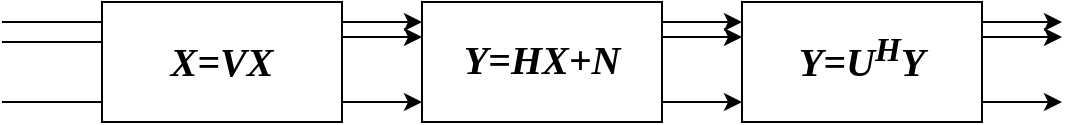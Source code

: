 <mxfile version="17.4.6" type="github">
  <diagram id="pxdK78OujvH3wuHM1DEY" name="Page-1">
    <mxGraphModel dx="716" dy="377" grid="1" gridSize="10" guides="1" tooltips="1" connect="1" arrows="1" fold="1" page="1" pageScale="1" pageWidth="827" pageHeight="1169" math="0" shadow="0">
      <root>
        <mxCell id="0" />
        <mxCell id="1" parent="0" />
        <mxCell id="coa34Xsyf27S1aQ8bCPp-1" value="" style="rounded=0;whiteSpace=wrap;html=1;" vertex="1" parent="1">
          <mxGeometry x="130" y="230" width="120" height="60" as="geometry" />
        </mxCell>
        <mxCell id="coa34Xsyf27S1aQ8bCPp-2" value="&lt;h2&gt;&lt;font style=&quot;font-size: 20px&quot;&gt;X=VX&lt;/font&gt;&lt;/h2&gt;" style="text;html=1;strokeColor=none;fillColor=none;align=center;verticalAlign=middle;whiteSpace=wrap;rounded=0;fontFamily=Times New Roman;fontStyle=3;fontSize=12;" vertex="1" parent="1">
          <mxGeometry x="155" y="247.5" width="70" height="25" as="geometry" />
        </mxCell>
        <mxCell id="coa34Xsyf27S1aQ8bCPp-3" value="" style="endArrow=none;html=1;rounded=0;fontFamily=Times New Roman;fontSize=20;" edge="1" parent="1">
          <mxGeometry width="50" height="50" relative="1" as="geometry">
            <mxPoint x="80" y="240" as="sourcePoint" />
            <mxPoint x="130" y="240" as="targetPoint" />
          </mxGeometry>
        </mxCell>
        <mxCell id="coa34Xsyf27S1aQ8bCPp-4" value="" style="endArrow=none;html=1;rounded=0;fontFamily=Times New Roman;fontSize=20;" edge="1" parent="1">
          <mxGeometry width="50" height="50" relative="1" as="geometry">
            <mxPoint x="80" y="250" as="sourcePoint" />
            <mxPoint x="130" y="250" as="targetPoint" />
          </mxGeometry>
        </mxCell>
        <mxCell id="coa34Xsyf27S1aQ8bCPp-5" value="" style="endArrow=none;html=1;rounded=0;fontFamily=Times New Roman;fontSize=20;" edge="1" parent="1">
          <mxGeometry width="50" height="50" relative="1" as="geometry">
            <mxPoint x="80" y="280" as="sourcePoint" />
            <mxPoint x="130" y="280" as="targetPoint" />
          </mxGeometry>
        </mxCell>
        <mxCell id="coa34Xsyf27S1aQ8bCPp-6" value="" style="rounded=0;whiteSpace=wrap;html=1;" vertex="1" parent="1">
          <mxGeometry x="290" y="230" width="120" height="60" as="geometry" />
        </mxCell>
        <mxCell id="coa34Xsyf27S1aQ8bCPp-7" value="&lt;i&gt;&lt;b&gt;Y=HX+N&lt;/b&gt;&lt;/i&gt;" style="text;html=1;strokeColor=none;fillColor=none;align=center;verticalAlign=middle;whiteSpace=wrap;rounded=0;fontFamily=Times New Roman;fontSize=20;" vertex="1" parent="1">
          <mxGeometry x="320" y="242.5" width="60" height="30" as="geometry" />
        </mxCell>
        <mxCell id="coa34Xsyf27S1aQ8bCPp-8" value="" style="endArrow=classic;html=1;rounded=0;fontFamily=Times New Roman;fontSize=20;" edge="1" parent="1">
          <mxGeometry width="50" height="50" relative="1" as="geometry">
            <mxPoint x="250" y="240" as="sourcePoint" />
            <mxPoint x="290" y="240" as="targetPoint" />
          </mxGeometry>
        </mxCell>
        <mxCell id="coa34Xsyf27S1aQ8bCPp-10" value="" style="endArrow=classic;html=1;rounded=0;fontFamily=Times New Roman;fontSize=20;" edge="1" parent="1">
          <mxGeometry width="50" height="50" relative="1" as="geometry">
            <mxPoint x="250" y="247.5" as="sourcePoint" />
            <mxPoint x="290" y="247.5" as="targetPoint" />
          </mxGeometry>
        </mxCell>
        <mxCell id="coa34Xsyf27S1aQ8bCPp-11" value="" style="endArrow=classic;html=1;rounded=0;fontFamily=Times New Roman;fontSize=20;" edge="1" parent="1">
          <mxGeometry width="50" height="50" relative="1" as="geometry">
            <mxPoint x="250" y="280" as="sourcePoint" />
            <mxPoint x="290" y="280" as="targetPoint" />
          </mxGeometry>
        </mxCell>
        <mxCell id="coa34Xsyf27S1aQ8bCPp-12" value="" style="rounded=0;whiteSpace=wrap;html=1;" vertex="1" parent="1">
          <mxGeometry x="450" y="230" width="120" height="60" as="geometry" />
        </mxCell>
        <mxCell id="coa34Xsyf27S1aQ8bCPp-13" value="&lt;i&gt;&lt;b&gt;Y=U&lt;sup&gt;H&lt;/sup&gt;Y&lt;/b&gt;&lt;/i&gt;" style="text;html=1;strokeColor=none;fillColor=none;align=center;verticalAlign=middle;whiteSpace=wrap;rounded=0;fontFamily=Times New Roman;fontSize=20;" vertex="1" parent="1">
          <mxGeometry x="480" y="242.5" width="60" height="30" as="geometry" />
        </mxCell>
        <mxCell id="coa34Xsyf27S1aQ8bCPp-15" value="" style="endArrow=classic;html=1;rounded=0;fontFamily=Times New Roman;fontSize=20;" edge="1" parent="1">
          <mxGeometry width="50" height="50" relative="1" as="geometry">
            <mxPoint x="410" y="240" as="sourcePoint" />
            <mxPoint x="450" y="240" as="targetPoint" />
          </mxGeometry>
        </mxCell>
        <mxCell id="coa34Xsyf27S1aQ8bCPp-16" value="" style="endArrow=classic;html=1;rounded=0;fontFamily=Times New Roman;fontSize=20;" edge="1" parent="1">
          <mxGeometry width="50" height="50" relative="1" as="geometry">
            <mxPoint x="410" y="247.5" as="sourcePoint" />
            <mxPoint x="450" y="247.5" as="targetPoint" />
          </mxGeometry>
        </mxCell>
        <mxCell id="coa34Xsyf27S1aQ8bCPp-17" value="" style="endArrow=classic;html=1;rounded=0;fontFamily=Times New Roman;fontSize=20;" edge="1" parent="1">
          <mxGeometry width="50" height="50" relative="1" as="geometry">
            <mxPoint x="410" y="280" as="sourcePoint" />
            <mxPoint x="450" y="280" as="targetPoint" />
          </mxGeometry>
        </mxCell>
        <mxCell id="coa34Xsyf27S1aQ8bCPp-18" value="" style="endArrow=classic;html=1;rounded=0;fontFamily=Times New Roman;fontSize=20;" edge="1" parent="1">
          <mxGeometry width="50" height="50" relative="1" as="geometry">
            <mxPoint x="570" y="240" as="sourcePoint" />
            <mxPoint x="610" y="240" as="targetPoint" />
          </mxGeometry>
        </mxCell>
        <mxCell id="coa34Xsyf27S1aQ8bCPp-19" value="" style="endArrow=classic;html=1;rounded=0;fontFamily=Times New Roman;fontSize=20;" edge="1" parent="1">
          <mxGeometry width="50" height="50" relative="1" as="geometry">
            <mxPoint x="570" y="247.5" as="sourcePoint" />
            <mxPoint x="610" y="247.5" as="targetPoint" />
          </mxGeometry>
        </mxCell>
        <mxCell id="coa34Xsyf27S1aQ8bCPp-20" value="" style="endArrow=classic;html=1;rounded=0;fontFamily=Times New Roman;fontSize=20;" edge="1" parent="1">
          <mxGeometry width="50" height="50" relative="1" as="geometry">
            <mxPoint x="570" y="280" as="sourcePoint" />
            <mxPoint x="610" y="280" as="targetPoint" />
          </mxGeometry>
        </mxCell>
      </root>
    </mxGraphModel>
  </diagram>
</mxfile>
